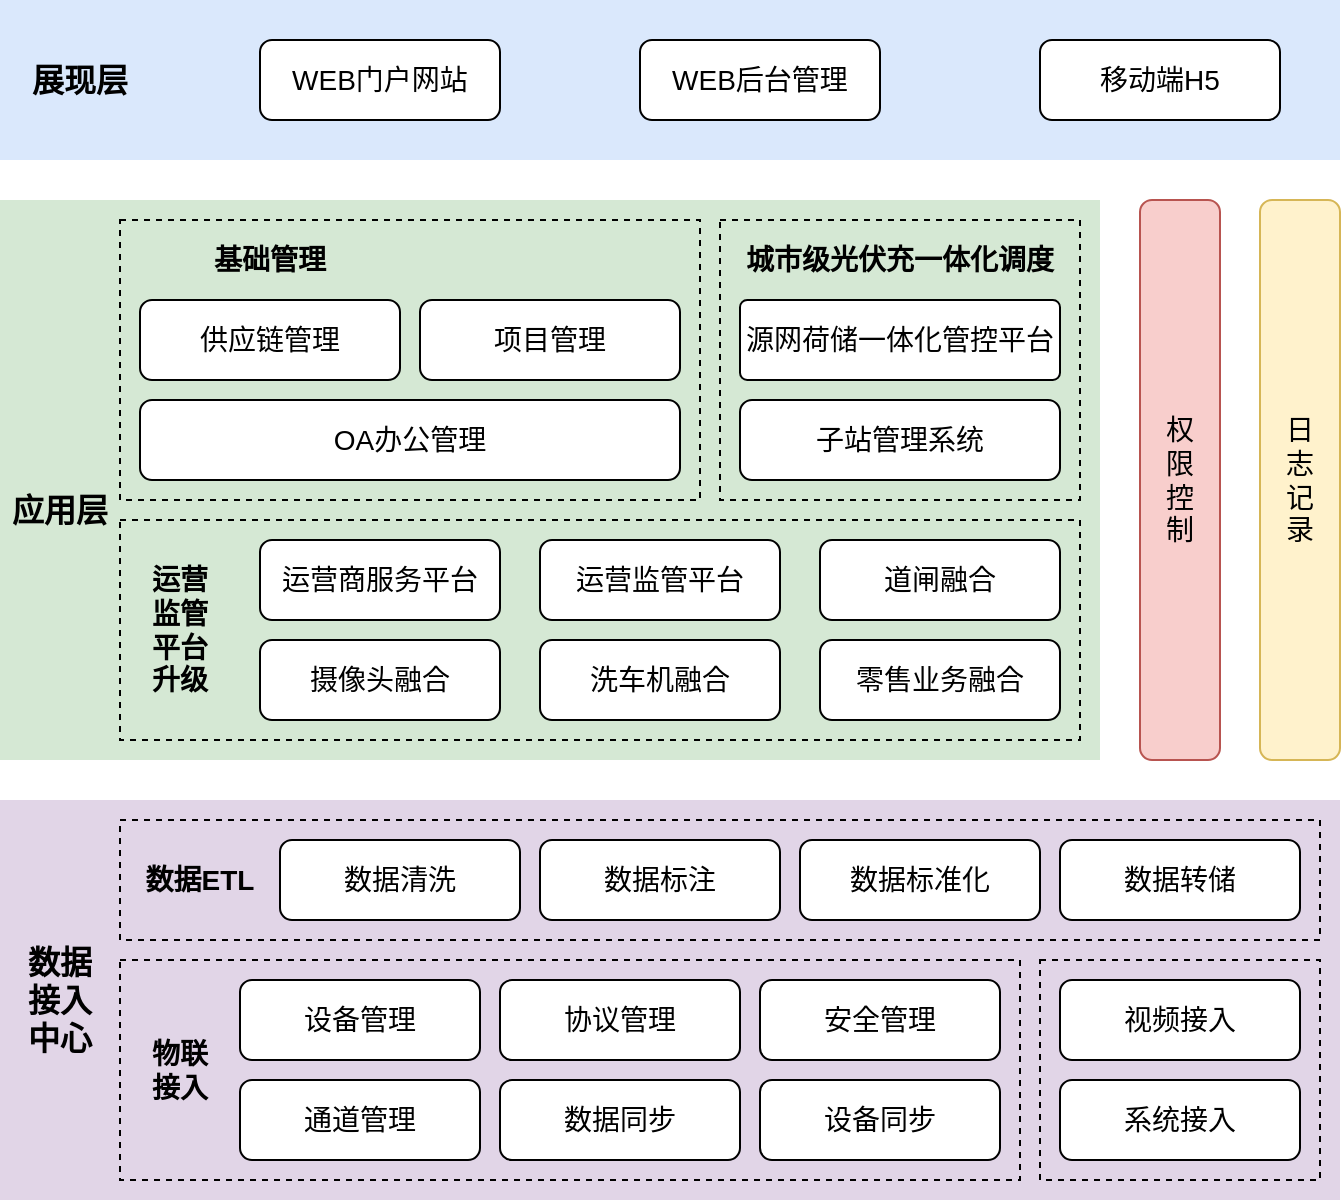 <mxfile version="24.0.1" type="github">
  <diagram name="第 1 页" id="l3sfxmJSWJxagoQOxU6K">
    <mxGraphModel dx="1426" dy="759" grid="1" gridSize="10" guides="1" tooltips="1" connect="1" arrows="1" fold="1" page="1" pageScale="1" pageWidth="827" pageHeight="1169" math="0" shadow="0">
      <root>
        <mxCell id="0" />
        <mxCell id="1" parent="0" />
        <mxCell id="VBI0ru5ab8W4gGNiv8ga-59" value="" style="rounded=0;whiteSpace=wrap;html=1;dashed=1;fillColor=#e1d5e7;strokeColor=none;" vertex="1" parent="1">
          <mxGeometry x="80" y="420" width="670" height="200" as="geometry" />
        </mxCell>
        <mxCell id="VBI0ru5ab8W4gGNiv8ga-65" value="" style="rounded=0;whiteSpace=wrap;html=1;fillColor=none;dashed=1;" vertex="1" parent="1">
          <mxGeometry x="600" y="500" width="140" height="110" as="geometry" />
        </mxCell>
        <mxCell id="VBI0ru5ab8W4gGNiv8ga-13" value="" style="rounded=0;whiteSpace=wrap;html=1;dashed=1;fillColor=#d5e8d4;strokeColor=none;" vertex="1" parent="1">
          <mxGeometry x="80" y="120" width="550" height="280" as="geometry" />
        </mxCell>
        <mxCell id="VBI0ru5ab8W4gGNiv8ga-9" value="" style="rounded=0;whiteSpace=wrap;html=1;dashed=1;fillColor=#dae8fc;strokeColor=none;" vertex="1" parent="1">
          <mxGeometry x="80" y="20" width="670" height="80" as="geometry" />
        </mxCell>
        <mxCell id="VBI0ru5ab8W4gGNiv8ga-1" value="展现层" style="text;html=1;align=center;verticalAlign=middle;whiteSpace=wrap;rounded=0;fontSize=16;fontStyle=1" vertex="1" parent="1">
          <mxGeometry x="80" y="45" width="80" height="30" as="geometry" />
        </mxCell>
        <mxCell id="VBI0ru5ab8W4gGNiv8ga-2" value="应用层" style="text;html=1;align=center;verticalAlign=middle;whiteSpace=wrap;rounded=0;fontSize=16;fontStyle=1" vertex="1" parent="1">
          <mxGeometry x="80" y="260" width="60" height="30" as="geometry" />
        </mxCell>
        <mxCell id="VBI0ru5ab8W4gGNiv8ga-10" value="WEB门户网站" style="rounded=1;whiteSpace=wrap;html=1;fontSize=14;" vertex="1" parent="1">
          <mxGeometry x="210" y="40" width="120" height="40" as="geometry" />
        </mxCell>
        <mxCell id="VBI0ru5ab8W4gGNiv8ga-11" value="移动端H5" style="rounded=1;whiteSpace=wrap;html=1;fontSize=14;" vertex="1" parent="1">
          <mxGeometry x="600" y="40" width="120" height="40" as="geometry" />
        </mxCell>
        <mxCell id="VBI0ru5ab8W4gGNiv8ga-12" value="WEB后台管理" style="rounded=1;whiteSpace=wrap;html=1;fontSize=14;" vertex="1" parent="1">
          <mxGeometry x="400" y="40" width="120" height="40" as="geometry" />
        </mxCell>
        <mxCell id="VBI0ru5ab8W4gGNiv8ga-14" value="" style="rounded=0;whiteSpace=wrap;html=1;dashed=1;fillColor=none;" vertex="1" parent="1">
          <mxGeometry x="140" y="130" width="290" height="140" as="geometry" />
        </mxCell>
        <mxCell id="VBI0ru5ab8W4gGNiv8ga-16" value="基础管理" style="text;html=1;align=center;verticalAlign=middle;whiteSpace=wrap;rounded=0;fontSize=14;fontStyle=1" vertex="1" parent="1">
          <mxGeometry x="140" y="130" width="150" height="40" as="geometry" />
        </mxCell>
        <mxCell id="VBI0ru5ab8W4gGNiv8ga-19" value="供应链管理" style="rounded=1;whiteSpace=wrap;html=1;fontSize=14;" vertex="1" parent="1">
          <mxGeometry x="150" y="170" width="130" height="40" as="geometry" />
        </mxCell>
        <mxCell id="VBI0ru5ab8W4gGNiv8ga-20" value="项目管理" style="rounded=1;whiteSpace=wrap;html=1;fontSize=14;" vertex="1" parent="1">
          <mxGeometry x="290" y="170" width="130" height="40" as="geometry" />
        </mxCell>
        <mxCell id="VBI0ru5ab8W4gGNiv8ga-21" value="OA办公管理" style="rounded=1;whiteSpace=wrap;html=1;fontSize=14;" vertex="1" parent="1">
          <mxGeometry x="150" y="220" width="270" height="40" as="geometry" />
        </mxCell>
        <mxCell id="VBI0ru5ab8W4gGNiv8ga-23" value="" style="rounded=0;whiteSpace=wrap;html=1;fillColor=none;dashed=1;" vertex="1" parent="1">
          <mxGeometry x="140" y="280" width="480" height="110" as="geometry" />
        </mxCell>
        <mxCell id="VBI0ru5ab8W4gGNiv8ga-24" value="运营监管平台升级" style="text;html=1;align=center;verticalAlign=middle;whiteSpace=wrap;rounded=0;fontSize=14;fontStyle=1;spacingLeft=10;spacingRight=10;" vertex="1" parent="1">
          <mxGeometry x="140" y="280" width="60" height="110" as="geometry" />
        </mxCell>
        <mxCell id="VBI0ru5ab8W4gGNiv8ga-25" value="运营商服务平台" style="rounded=1;whiteSpace=wrap;html=1;fontSize=14;" vertex="1" parent="1">
          <mxGeometry x="210" y="290" width="120" height="40" as="geometry" />
        </mxCell>
        <mxCell id="VBI0ru5ab8W4gGNiv8ga-26" value="运营监管平台" style="rounded=1;whiteSpace=wrap;html=1;fontSize=14;" vertex="1" parent="1">
          <mxGeometry x="350" y="290" width="120" height="40" as="geometry" />
        </mxCell>
        <mxCell id="VBI0ru5ab8W4gGNiv8ga-27" value="摄像头融合" style="rounded=1;whiteSpace=wrap;html=1;fontSize=14;" vertex="1" parent="1">
          <mxGeometry x="210" y="340" width="120" height="40" as="geometry" />
        </mxCell>
        <mxCell id="VBI0ru5ab8W4gGNiv8ga-29" value="" style="rounded=0;whiteSpace=wrap;html=1;dashed=1;fillColor=none;" vertex="1" parent="1">
          <mxGeometry x="440" y="130" width="180" height="140" as="geometry" />
        </mxCell>
        <mxCell id="VBI0ru5ab8W4gGNiv8ga-30" value="城市级光伏充一体化调度" style="text;html=1;align=center;verticalAlign=middle;whiteSpace=wrap;rounded=0;fontSize=14;fontStyle=1;spacingLeft=10;spacingRight=10;" vertex="1" parent="1">
          <mxGeometry x="440" y="130" width="180" height="40" as="geometry" />
        </mxCell>
        <mxCell id="VBI0ru5ab8W4gGNiv8ga-35" value="洗车机融合" style="rounded=1;whiteSpace=wrap;html=1;fontSize=14;" vertex="1" parent="1">
          <mxGeometry x="350" y="340" width="120" height="40" as="geometry" />
        </mxCell>
        <mxCell id="VBI0ru5ab8W4gGNiv8ga-37" value="道闸融合" style="rounded=1;whiteSpace=wrap;html=1;fontSize=14;" vertex="1" parent="1">
          <mxGeometry x="490" y="290" width="120" height="40" as="geometry" />
        </mxCell>
        <mxCell id="VBI0ru5ab8W4gGNiv8ga-38" value="零售业务融合" style="rounded=1;whiteSpace=wrap;html=1;fontSize=14;" vertex="1" parent="1">
          <mxGeometry x="490" y="340" width="120" height="40" as="geometry" />
        </mxCell>
        <mxCell id="VBI0ru5ab8W4gGNiv8ga-39" value="权限控制" style="rounded=1;whiteSpace=wrap;html=1;fontSize=14;spacingLeft=10;spacingRight=10;fillColor=#f8cecc;strokeColor=#b85450;" vertex="1" parent="1">
          <mxGeometry x="650" y="120" width="40" height="280" as="geometry" />
        </mxCell>
        <mxCell id="VBI0ru5ab8W4gGNiv8ga-40" value="日志记录" style="rounded=1;whiteSpace=wrap;html=1;fontSize=14;spacingLeft=10;spacingRight=10;fillColor=#fff2cc;strokeColor=#d6b656;" vertex="1" parent="1">
          <mxGeometry x="710" y="120" width="40" height="280" as="geometry" />
        </mxCell>
        <mxCell id="VBI0ru5ab8W4gGNiv8ga-41" value="" style="rounded=0;whiteSpace=wrap;html=1;dashed=1;fillColor=none;" vertex="1" parent="1">
          <mxGeometry x="140" y="430" width="600" height="60" as="geometry" />
        </mxCell>
        <mxCell id="VBI0ru5ab8W4gGNiv8ga-42" value="数据ETL" style="text;html=1;align=center;verticalAlign=middle;whiteSpace=wrap;rounded=0;fontSize=14;fontStyle=1" vertex="1" parent="1">
          <mxGeometry x="140" y="445" width="80" height="30" as="geometry" />
        </mxCell>
        <mxCell id="VBI0ru5ab8W4gGNiv8ga-43" value="数据清洗" style="rounded=1;whiteSpace=wrap;html=1;fontSize=14;" vertex="1" parent="1">
          <mxGeometry x="220" y="440" width="120" height="40" as="geometry" />
        </mxCell>
        <mxCell id="VBI0ru5ab8W4gGNiv8ga-44" value="数据标准化" style="rounded=1;whiteSpace=wrap;html=1;fontSize=14;" vertex="1" parent="1">
          <mxGeometry x="480" y="440" width="120" height="40" as="geometry" />
        </mxCell>
        <mxCell id="VBI0ru5ab8W4gGNiv8ga-45" value="数据标注" style="rounded=1;whiteSpace=wrap;html=1;fontSize=14;" vertex="1" parent="1">
          <mxGeometry x="350" y="440" width="120" height="40" as="geometry" />
        </mxCell>
        <mxCell id="VBI0ru5ab8W4gGNiv8ga-46" value="" style="rounded=0;whiteSpace=wrap;html=1;dashed=1;fillColor=none;" vertex="1" parent="1">
          <mxGeometry x="140" y="500" width="450" height="110" as="geometry" />
        </mxCell>
        <mxCell id="VBI0ru5ab8W4gGNiv8ga-47" value="物联接入" style="text;html=1;align=center;verticalAlign=middle;whiteSpace=wrap;rounded=0;fontSize=14;fontStyle=1" vertex="1" parent="1">
          <mxGeometry x="150" y="540" width="40" height="30" as="geometry" />
        </mxCell>
        <mxCell id="VBI0ru5ab8W4gGNiv8ga-48" value="设备管理" style="rounded=1;whiteSpace=wrap;html=1;fontSize=14;" vertex="1" parent="1">
          <mxGeometry x="200" y="510" width="120" height="40" as="geometry" />
        </mxCell>
        <mxCell id="VBI0ru5ab8W4gGNiv8ga-49" value="安全管理" style="rounded=1;whiteSpace=wrap;html=1;fontSize=14;" vertex="1" parent="1">
          <mxGeometry x="460" y="510" width="120" height="40" as="geometry" />
        </mxCell>
        <mxCell id="VBI0ru5ab8W4gGNiv8ga-50" value="协议管理" style="rounded=1;whiteSpace=wrap;html=1;fontSize=14;" vertex="1" parent="1">
          <mxGeometry x="330" y="510" width="120" height="40" as="geometry" />
        </mxCell>
        <mxCell id="VBI0ru5ab8W4gGNiv8ga-57" value="数据转储" style="rounded=1;whiteSpace=wrap;html=1;fontSize=14;" vertex="1" parent="1">
          <mxGeometry x="610" y="440" width="120" height="40" as="geometry" />
        </mxCell>
        <mxCell id="VBI0ru5ab8W4gGNiv8ga-58" value="数据接入中心" style="text;html=1;align=center;verticalAlign=middle;whiteSpace=wrap;rounded=0;fontSize=16;fontStyle=1;spacingLeft=10;spacingRight=10;" vertex="1" parent="1">
          <mxGeometry x="80" y="505" width="60" height="30" as="geometry" />
        </mxCell>
        <mxCell id="VBI0ru5ab8W4gGNiv8ga-60" value="视频接入" style="rounded=1;whiteSpace=wrap;html=1;fontSize=14;" vertex="1" parent="1">
          <mxGeometry x="610" y="510" width="120" height="40" as="geometry" />
        </mxCell>
        <mxCell id="VBI0ru5ab8W4gGNiv8ga-61" value="系统接入" style="rounded=1;whiteSpace=wrap;html=1;fontSize=14;" vertex="1" parent="1">
          <mxGeometry x="610" y="560" width="120" height="40" as="geometry" />
        </mxCell>
        <mxCell id="VBI0ru5ab8W4gGNiv8ga-62" value="通道管理" style="rounded=1;whiteSpace=wrap;html=1;fontSize=14;" vertex="1" parent="1">
          <mxGeometry x="200" y="560" width="120" height="40" as="geometry" />
        </mxCell>
        <mxCell id="VBI0ru5ab8W4gGNiv8ga-63" value="数据同步" style="rounded=1;whiteSpace=wrap;html=1;fontSize=14;" vertex="1" parent="1">
          <mxGeometry x="330" y="560" width="120" height="40" as="geometry" />
        </mxCell>
        <mxCell id="VBI0ru5ab8W4gGNiv8ga-64" value="设备同步" style="rounded=1;whiteSpace=wrap;html=1;fontSize=14;" vertex="1" parent="1">
          <mxGeometry x="460" y="560" width="120" height="40" as="geometry" />
        </mxCell>
        <mxCell id="VBI0ru5ab8W4gGNiv8ga-66" value="源网荷储一体化管控平台" style="rounded=1;whiteSpace=wrap;html=1;fontSize=14;arcSize=9;" vertex="1" parent="1">
          <mxGeometry x="450" y="170" width="160" height="40" as="geometry" />
        </mxCell>
        <mxCell id="VBI0ru5ab8W4gGNiv8ga-67" value="子站管理系统" style="rounded=1;whiteSpace=wrap;html=1;fontSize=14;" vertex="1" parent="1">
          <mxGeometry x="450" y="220" width="160" height="40" as="geometry" />
        </mxCell>
      </root>
    </mxGraphModel>
  </diagram>
</mxfile>

